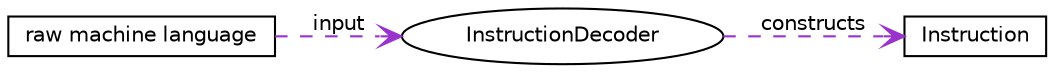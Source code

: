 digraph G
{
  graph [rankdir=LR];
  edge [fontname="Helvetica",fontsize=10,labelfontname="Helvetica",labelfontsize=10,arrowhead="open"];
  node [fontname="Helvetica",fontsize=10,shape=record];

  machineLanguage [label="raw machine language",height=0.2,width=0.4,color="black"];
  machineLanguage -> InstructionDecoder [color="darkorchid3",fontsize=10,style="dashed",label="input"];
  InstructionDecoder [height=0.2,width=0.4,color="black",shape="ellipse",URL="classDyninst_1_1Instruction_1_1InstructionDecoder.html"];
  InstructionDecoder -> output [color="darkorchid3",fontsize=10,style="dashed",label="constructs"];
  output [label="Instruction", height=0.2,width=0.4,color="black",URL="classDyninst_1_1Instruction_1_1Instruction.html"];

}
